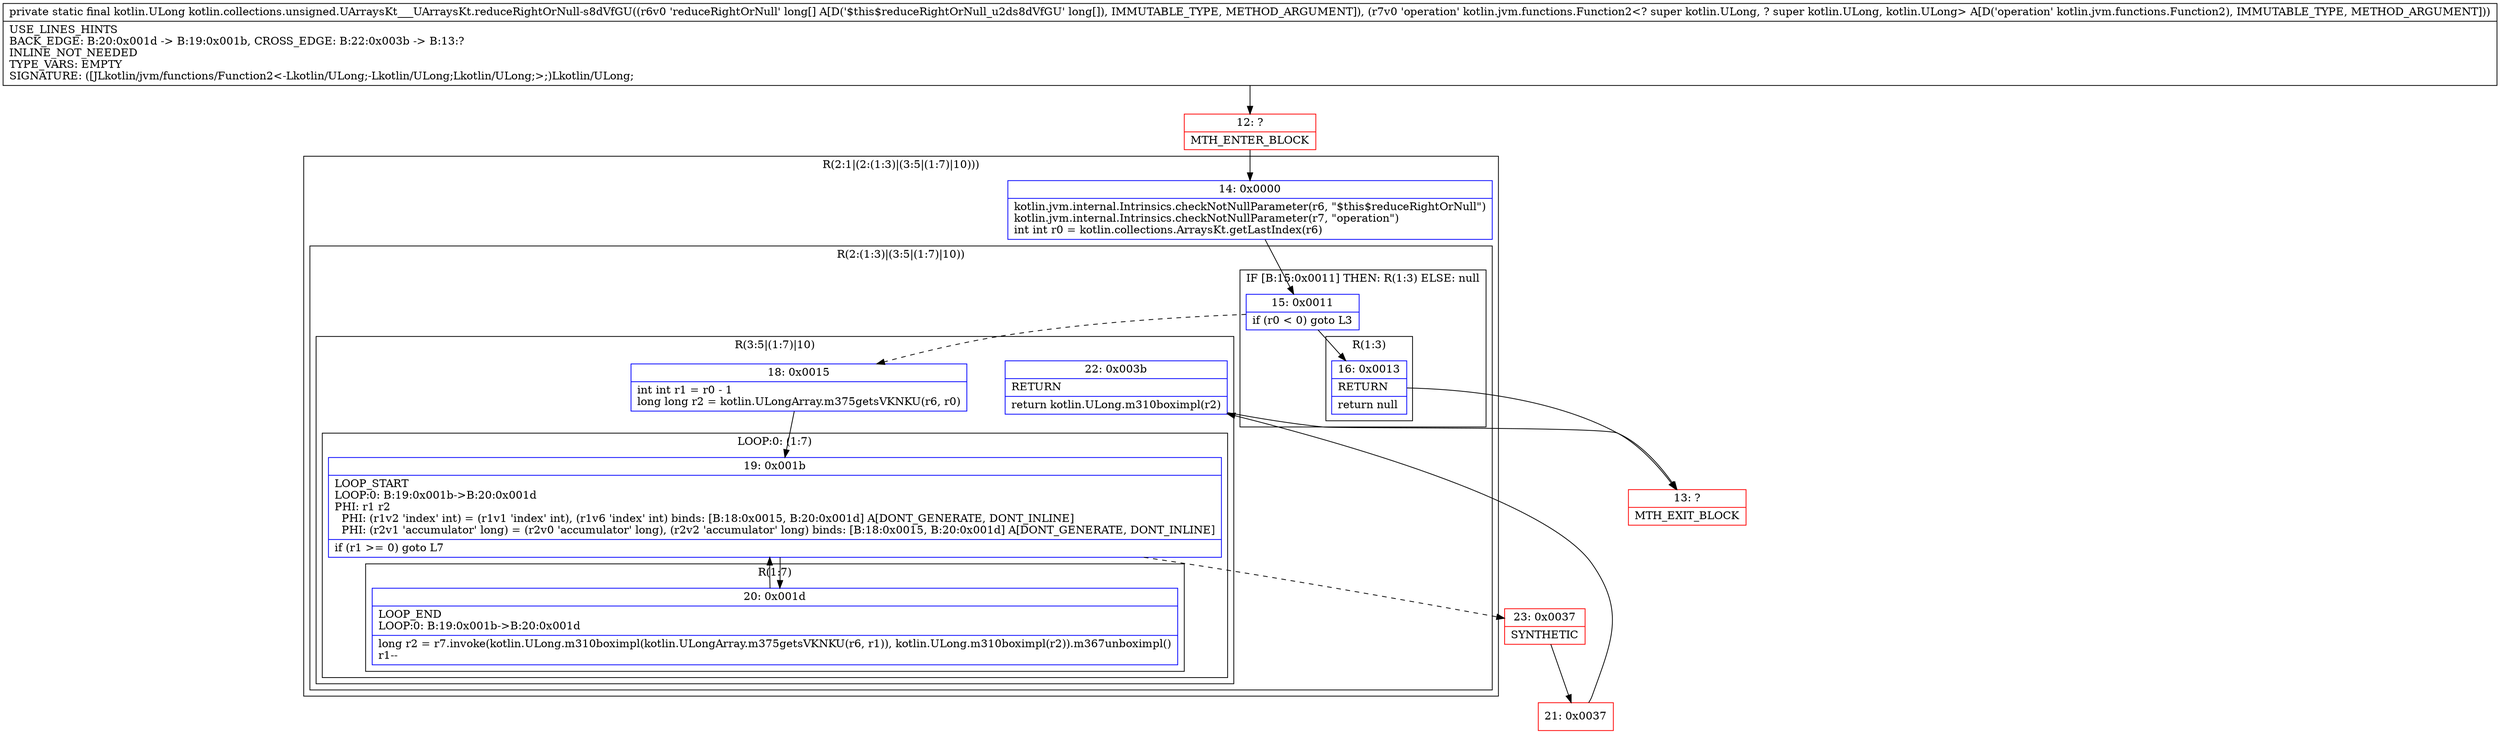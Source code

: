 digraph "CFG forkotlin.collections.unsigned.UArraysKt___UArraysKt.reduceRightOrNull\-s8dVfGU([JLkotlin\/jvm\/functions\/Function2;)Lkotlin\/ULong;" {
subgraph cluster_Region_1794321064 {
label = "R(2:1|(2:(1:3)|(3:5|(1:7)|10)))";
node [shape=record,color=blue];
Node_14 [shape=record,label="{14\:\ 0x0000|kotlin.jvm.internal.Intrinsics.checkNotNullParameter(r6, \"$this$reduceRightOrNull\")\lkotlin.jvm.internal.Intrinsics.checkNotNullParameter(r7, \"operation\")\lint int r0 = kotlin.collections.ArraysKt.getLastIndex(r6)\l}"];
subgraph cluster_Region_1533773342 {
label = "R(2:(1:3)|(3:5|(1:7)|10))";
node [shape=record,color=blue];
subgraph cluster_IfRegion_105837882 {
label = "IF [B:15:0x0011] THEN: R(1:3) ELSE: null";
node [shape=record,color=blue];
Node_15 [shape=record,label="{15\:\ 0x0011|if (r0 \< 0) goto L3\l}"];
subgraph cluster_Region_615539544 {
label = "R(1:3)";
node [shape=record,color=blue];
Node_16 [shape=record,label="{16\:\ 0x0013|RETURN\l|return null\l}"];
}
}
subgraph cluster_Region_67435652 {
label = "R(3:5|(1:7)|10)";
node [shape=record,color=blue];
Node_18 [shape=record,label="{18\:\ 0x0015|int int r1 = r0 \- 1\llong long r2 = kotlin.ULongArray.m375getsVKNKU(r6, r0)\l}"];
subgraph cluster_LoopRegion_646596521 {
label = "LOOP:0: (1:7)";
node [shape=record,color=blue];
Node_19 [shape=record,label="{19\:\ 0x001b|LOOP_START\lLOOP:0: B:19:0x001b\-\>B:20:0x001d\lPHI: r1 r2 \l  PHI: (r1v2 'index' int) = (r1v1 'index' int), (r1v6 'index' int) binds: [B:18:0x0015, B:20:0x001d] A[DONT_GENERATE, DONT_INLINE]\l  PHI: (r2v1 'accumulator' long) = (r2v0 'accumulator' long), (r2v2 'accumulator' long) binds: [B:18:0x0015, B:20:0x001d] A[DONT_GENERATE, DONT_INLINE]\l|if (r1 \>= 0) goto L7\l}"];
subgraph cluster_Region_1432330170 {
label = "R(1:7)";
node [shape=record,color=blue];
Node_20 [shape=record,label="{20\:\ 0x001d|LOOP_END\lLOOP:0: B:19:0x001b\-\>B:20:0x001d\l|long r2 = r7.invoke(kotlin.ULong.m310boximpl(kotlin.ULongArray.m375getsVKNKU(r6, r1)), kotlin.ULong.m310boximpl(r2)).m367unboximpl()\lr1\-\-\l}"];
}
}
Node_22 [shape=record,label="{22\:\ 0x003b|RETURN\l|return kotlin.ULong.m310boximpl(r2)\l}"];
}
}
}
Node_12 [shape=record,color=red,label="{12\:\ ?|MTH_ENTER_BLOCK\l}"];
Node_13 [shape=record,color=red,label="{13\:\ ?|MTH_EXIT_BLOCK\l}"];
Node_23 [shape=record,color=red,label="{23\:\ 0x0037|SYNTHETIC\l}"];
Node_21 [shape=record,color=red,label="{21\:\ 0x0037}"];
MethodNode[shape=record,label="{private static final kotlin.ULong kotlin.collections.unsigned.UArraysKt___UArraysKt.reduceRightOrNull\-s8dVfGU((r6v0 'reduceRightOrNull' long[] A[D('$this$reduceRightOrNull_u2ds8dVfGU' long[]), IMMUTABLE_TYPE, METHOD_ARGUMENT]), (r7v0 'operation' kotlin.jvm.functions.Function2\<? super kotlin.ULong, ? super kotlin.ULong, kotlin.ULong\> A[D('operation' kotlin.jvm.functions.Function2), IMMUTABLE_TYPE, METHOD_ARGUMENT]))  | USE_LINES_HINTS\lBACK_EDGE: B:20:0x001d \-\> B:19:0x001b, CROSS_EDGE: B:22:0x003b \-\> B:13:?\lINLINE_NOT_NEEDED\lTYPE_VARS: EMPTY\lSIGNATURE: ([JLkotlin\/jvm\/functions\/Function2\<\-Lkotlin\/ULong;\-Lkotlin\/ULong;Lkotlin\/ULong;\>;)Lkotlin\/ULong;\l}"];
MethodNode -> Node_12;Node_14 -> Node_15;
Node_15 -> Node_16;
Node_15 -> Node_18[style=dashed];
Node_16 -> Node_13;
Node_18 -> Node_19;
Node_19 -> Node_20;
Node_19 -> Node_23[style=dashed];
Node_20 -> Node_19;
Node_22 -> Node_13;
Node_12 -> Node_14;
Node_23 -> Node_21;
Node_21 -> Node_22;
}

